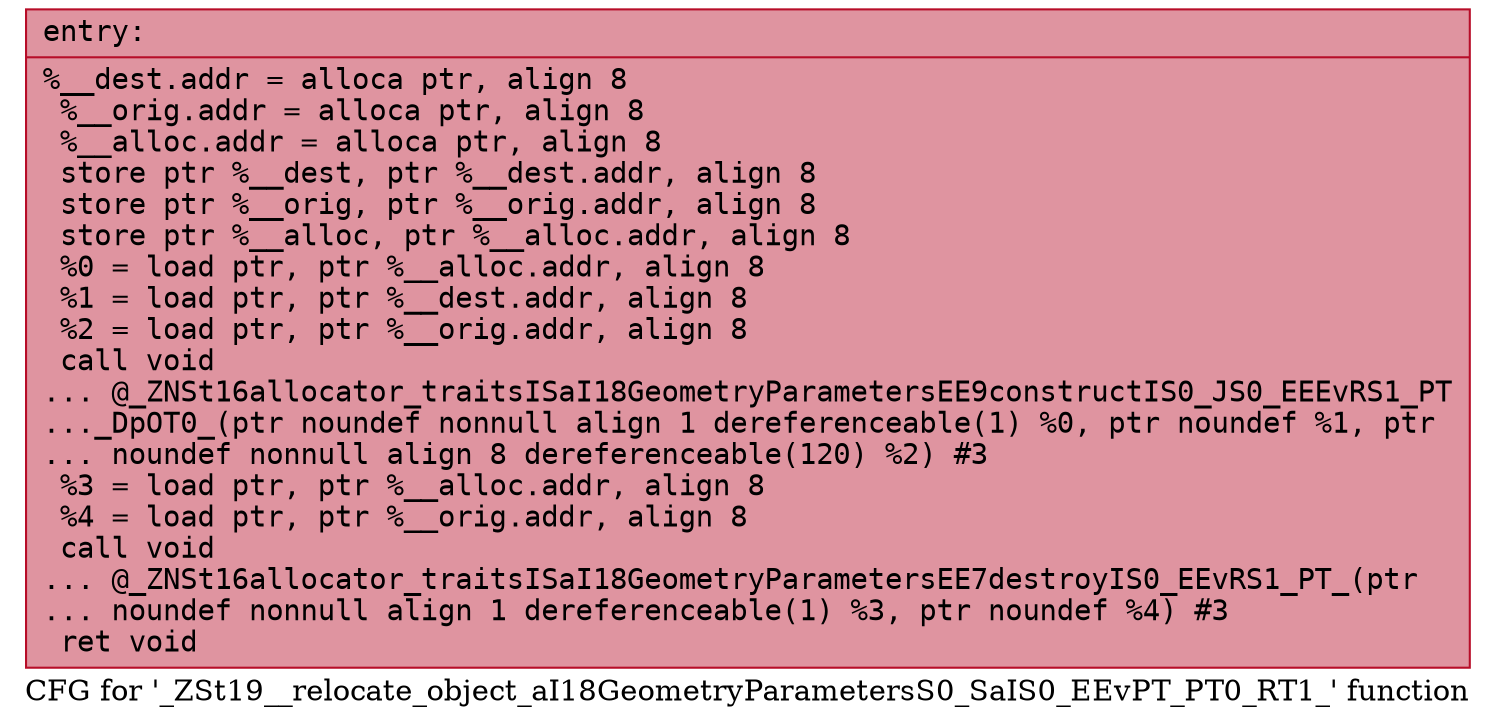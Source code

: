 digraph "CFG for '_ZSt19__relocate_object_aI18GeometryParametersS0_SaIS0_EEvPT_PT0_RT1_' function" {
	label="CFG for '_ZSt19__relocate_object_aI18GeometryParametersS0_SaIS0_EEvPT_PT0_RT1_' function";

	Node0x562c4e5ce490 [shape=record,color="#b70d28ff", style=filled, fillcolor="#b70d2870" fontname="Courier",label="{entry:\l|  %__dest.addr = alloca ptr, align 8\l  %__orig.addr = alloca ptr, align 8\l  %__alloc.addr = alloca ptr, align 8\l  store ptr %__dest, ptr %__dest.addr, align 8\l  store ptr %__orig, ptr %__orig.addr, align 8\l  store ptr %__alloc, ptr %__alloc.addr, align 8\l  %0 = load ptr, ptr %__alloc.addr, align 8\l  %1 = load ptr, ptr %__dest.addr, align 8\l  %2 = load ptr, ptr %__orig.addr, align 8\l  call void\l... @_ZNSt16allocator_traitsISaI18GeometryParametersEE9constructIS0_JS0_EEEvRS1_PT\l..._DpOT0_(ptr noundef nonnull align 1 dereferenceable(1) %0, ptr noundef %1, ptr\l... noundef nonnull align 8 dereferenceable(120) %2) #3\l  %3 = load ptr, ptr %__alloc.addr, align 8\l  %4 = load ptr, ptr %__orig.addr, align 8\l  call void\l... @_ZNSt16allocator_traitsISaI18GeometryParametersEE7destroyIS0_EEvRS1_PT_(ptr\l... noundef nonnull align 1 dereferenceable(1) %3, ptr noundef %4) #3\l  ret void\l}"];
}
